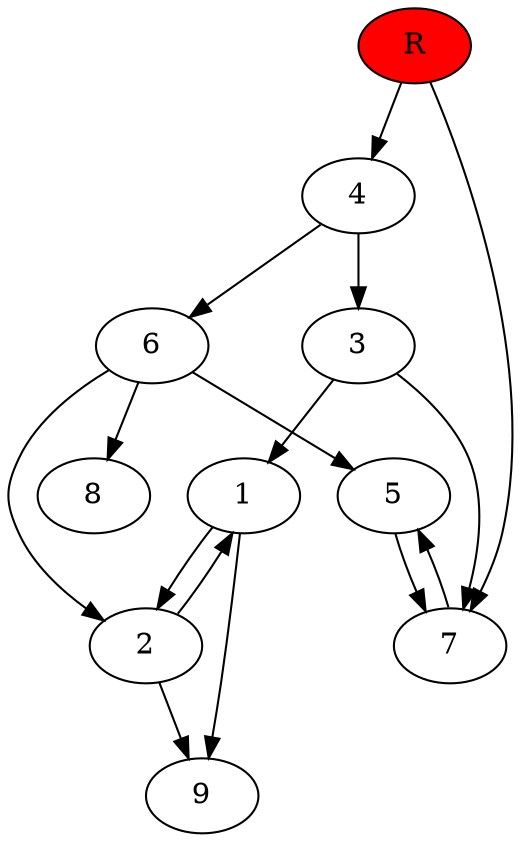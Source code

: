 digraph prb10963 {
	1
	2
	3
	4
	5
	6
	7
	8
	R [fillcolor="#ff0000" style=filled]
	1 -> 2
	1 -> 9
	2 -> 1
	2 -> 9
	3 -> 1
	3 -> 7
	4 -> 3
	4 -> 6
	5 -> 7
	6 -> 2
	6 -> 5
	6 -> 8
	7 -> 5
	R -> 4
	R -> 7
}
